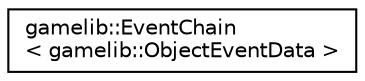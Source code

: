 digraph "Graphical Class Hierarchy"
{
  edge [fontname="Helvetica",fontsize="10",labelfontname="Helvetica",labelfontsize="10"];
  node [fontname="Helvetica",fontsize="10",shape=record];
  rankdir="LR";
  Node0 [label="gamelib::EventChain\l\< gamelib::ObjectEventData \>",height=0.2,width=0.4,color="black", fillcolor="white", style="filled",URL="$classgamelib_1_1_event_chain.html"];
}
